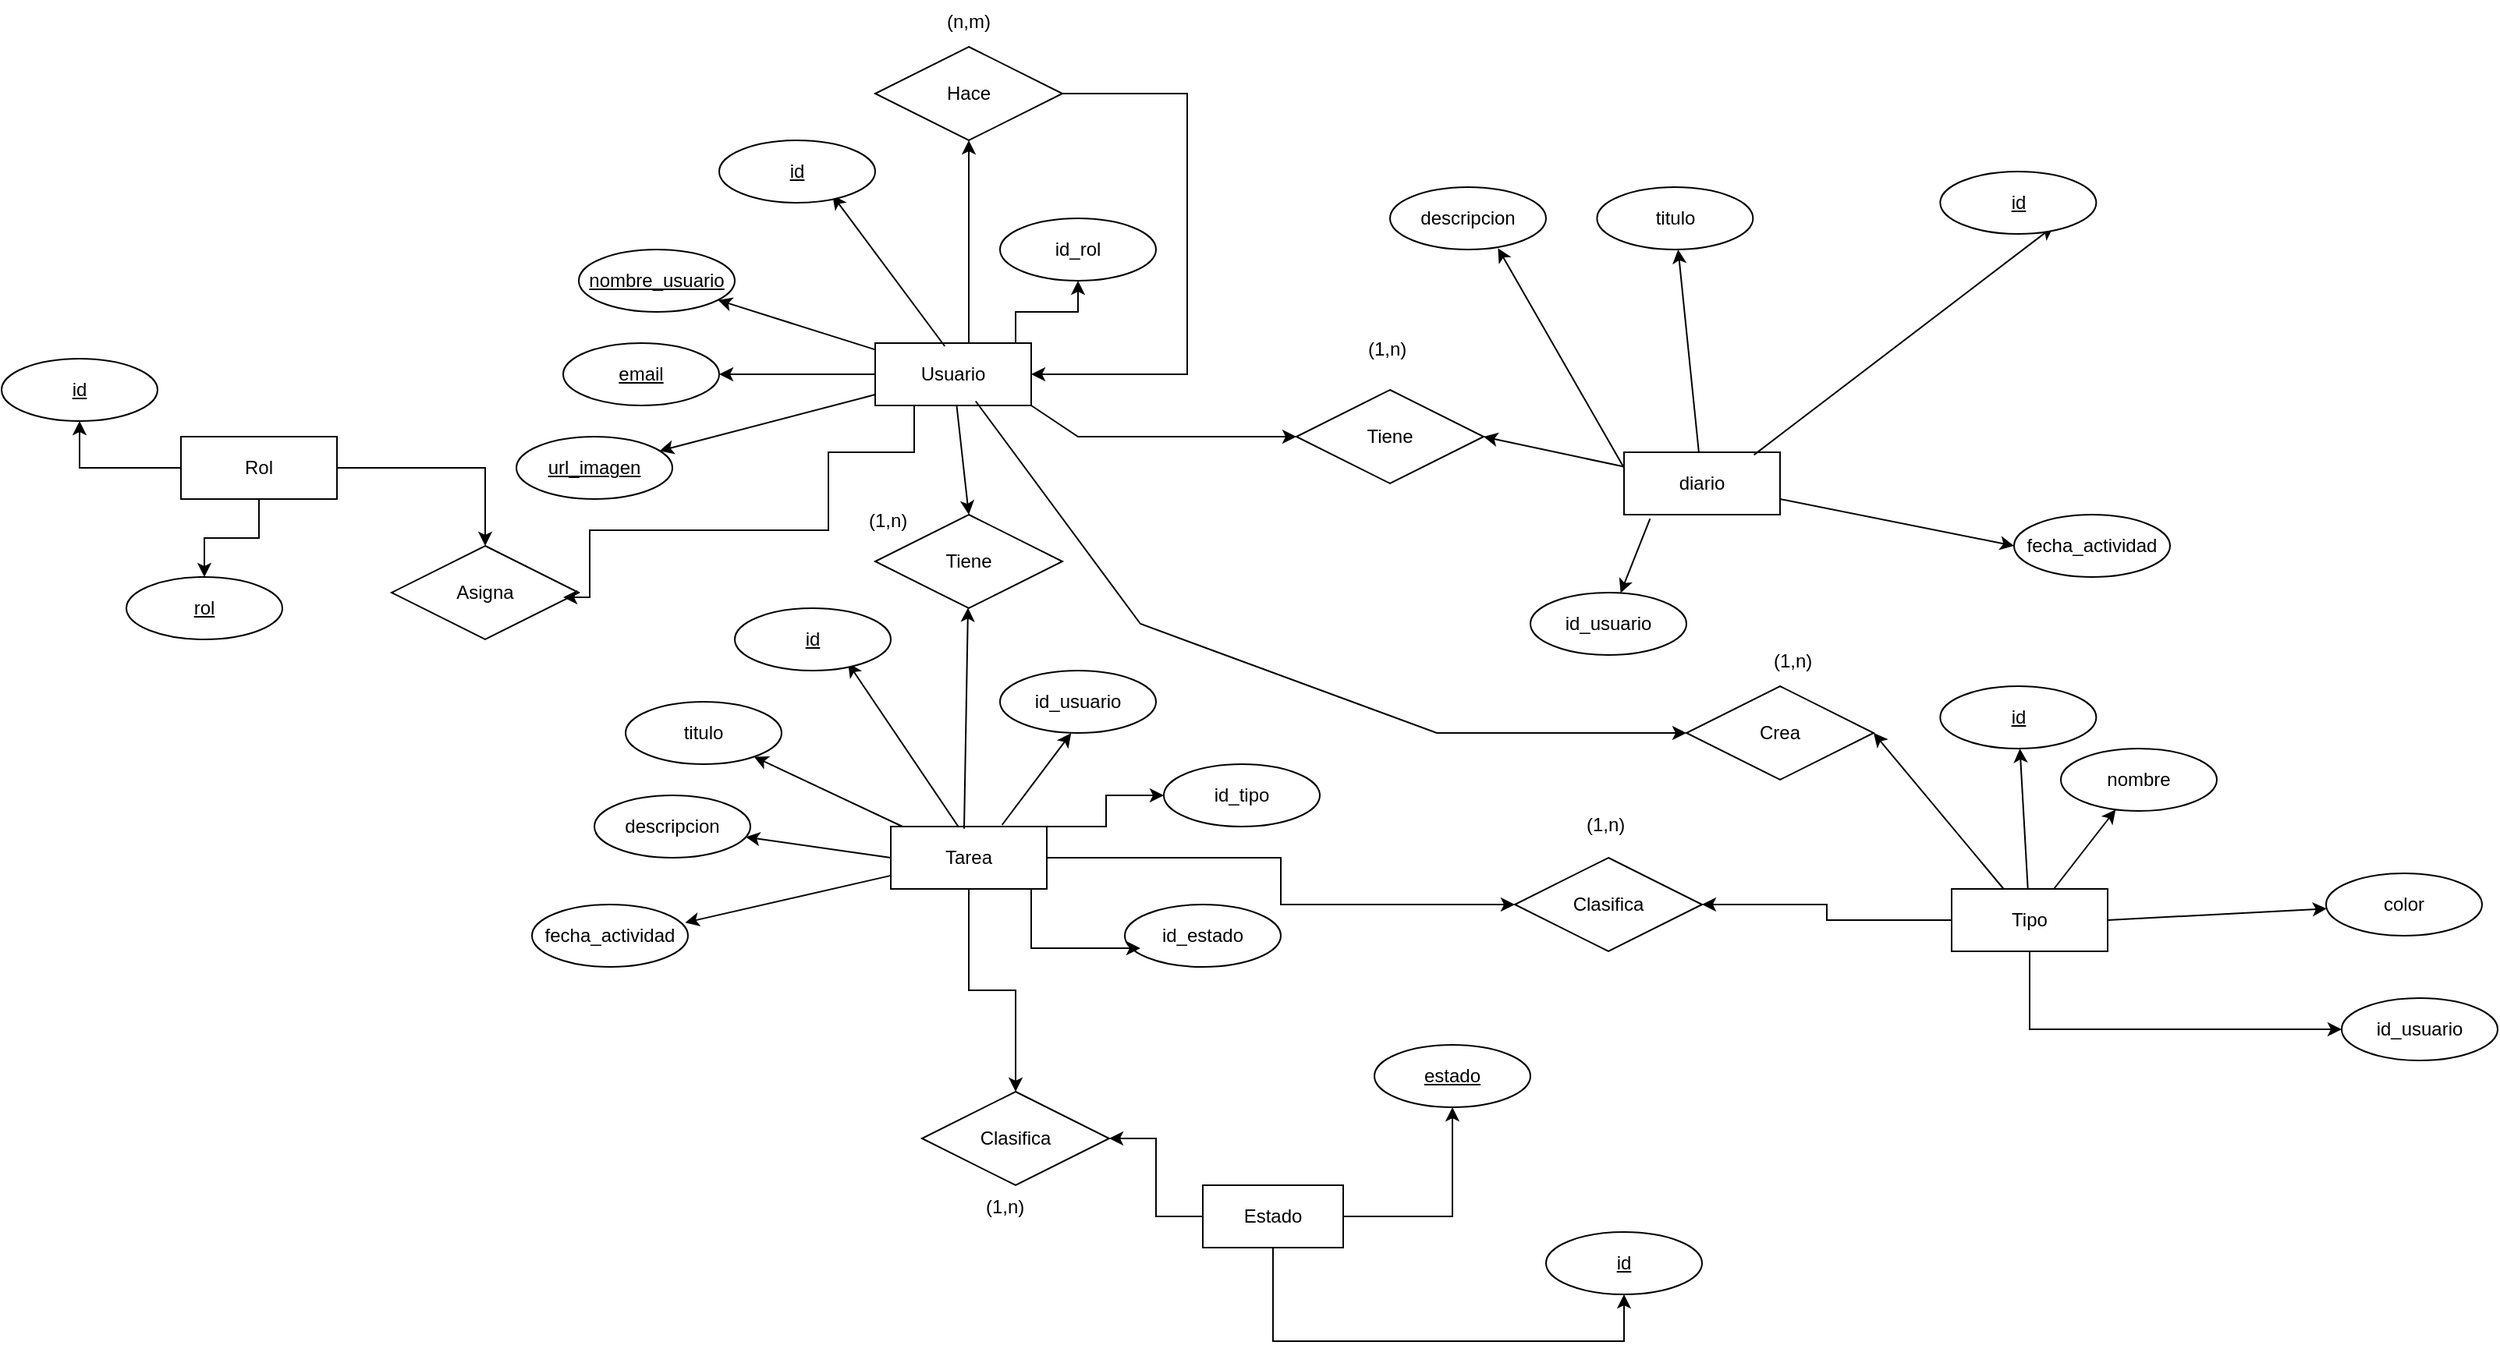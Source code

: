 <mxfile version="26.0.3">
  <diagram id="R2lEEEUBdFMjLlhIrx00" name="Page-1">
    <mxGraphModel dx="1249" dy="669" grid="1" gridSize="10" guides="1" tooltips="1" connect="1" arrows="1" fold="1" page="1" pageScale="1" pageWidth="850" pageHeight="1100" math="0" shadow="0" extFonts="Permanent Marker^https://fonts.googleapis.com/css?family=Permanent+Marker">
      <root>
        <mxCell id="0" />
        <mxCell id="1" parent="0" />
        <mxCell id="SbTGMap7O2Ixag9LzvXe-46" style="edgeStyle=orthogonalEdgeStyle;rounded=0;orthogonalLoop=1;jettySize=auto;html=1;" parent="1" source="lFk9IerQNJr3fiCkYtgy-4" target="SbTGMap7O2Ixag9LzvXe-45" edge="1">
          <mxGeometry relative="1" as="geometry">
            <Array as="points">
              <mxPoint x="960" y="310" />
              <mxPoint x="1000" y="310" />
            </Array>
          </mxGeometry>
        </mxCell>
        <mxCell id="lFk9IerQNJr3fiCkYtgy-4" value="Usuario" style="whiteSpace=wrap;html=1;align=center;" parent="1" vertex="1">
          <mxGeometry x="870" y="330" width="100" height="40" as="geometry" />
        </mxCell>
        <mxCell id="lFk9IerQNJr3fiCkYtgy-6" value="" style="endArrow=classic;html=1;rounded=0;" parent="1" source="lFk9IerQNJr3fiCkYtgy-4" target="NmL-R6ynL0MaM2KYXEnL-1" edge="1">
          <mxGeometry width="50" height="50" relative="1" as="geometry">
            <mxPoint x="920" y="480" as="sourcePoint" />
            <mxPoint x="784.839" y="294.346" as="targetPoint" />
          </mxGeometry>
        </mxCell>
        <mxCell id="lFk9IerQNJr3fiCkYtgy-11" value="" style="endArrow=classic;html=1;rounded=0;exitX=0.446;exitY=0.05;exitDx=0;exitDy=0;entryX=0.726;entryY=0.88;entryDx=0;entryDy=0;exitPerimeter=0;entryPerimeter=0;" parent="1" source="lFk9IerQNJr3fiCkYtgy-4" target="lFk9IerQNJr3fiCkYtgy-12" edge="1">
          <mxGeometry width="50" height="50" relative="1" as="geometry">
            <mxPoint x="890" y="450" as="sourcePoint" />
            <mxPoint x="940" y="400" as="targetPoint" />
          </mxGeometry>
        </mxCell>
        <mxCell id="lFk9IerQNJr3fiCkYtgy-12" value="id" style="ellipse;whiteSpace=wrap;html=1;align=center;fontStyle=4;" parent="1" vertex="1">
          <mxGeometry x="770" y="200" width="100" height="40" as="geometry" />
        </mxCell>
        <mxCell id="lFk9IerQNJr3fiCkYtgy-13" value="url_imagen" style="ellipse;whiteSpace=wrap;html=1;align=center;fontStyle=4;" parent="1" vertex="1">
          <mxGeometry x="640" y="390" width="100" height="40" as="geometry" />
        </mxCell>
        <mxCell id="lFk9IerQNJr3fiCkYtgy-14" value="" style="endArrow=classic;html=1;rounded=0;" parent="1" source="lFk9IerQNJr3fiCkYtgy-4" target="lFk9IerQNJr3fiCkYtgy-13" edge="1">
          <mxGeometry width="50" height="50" relative="1" as="geometry">
            <mxPoint x="930" y="380" as="sourcePoint" />
            <mxPoint x="880" y="510" as="targetPoint" />
          </mxGeometry>
        </mxCell>
        <mxCell id="lFk9IerQNJr3fiCkYtgy-16" value="" style="endArrow=classic;html=1;rounded=0;exitX=0;exitY=0.5;exitDx=0;exitDy=0;" parent="1" source="lFk9IerQNJr3fiCkYtgy-4" target="SbTGMap7O2Ixag9LzvXe-36" edge="1">
          <mxGeometry width="50" height="50" relative="1" as="geometry">
            <mxPoint x="860" y="350" as="sourcePoint" />
            <mxPoint x="779.308" y="343.315" as="targetPoint" />
          </mxGeometry>
        </mxCell>
        <mxCell id="lFk9IerQNJr3fiCkYtgy-18" value="Hace" style="shape=rhombus;perimeter=rhombusPerimeter;whiteSpace=wrap;html=1;align=center;" parent="1" vertex="1">
          <mxGeometry x="870" y="140" width="120" height="60" as="geometry" />
        </mxCell>
        <mxCell id="lFk9IerQNJr3fiCkYtgy-19" value="(n,m)" style="text;strokeColor=none;fillColor=none;spacingLeft=4;spacingRight=4;overflow=hidden;rotatable=0;points=[[0,0.5],[1,0.5]];portConstraint=eastwest;fontSize=12;whiteSpace=wrap;html=1;" parent="1" vertex="1">
          <mxGeometry x="910" y="110" width="40" height="30" as="geometry" />
        </mxCell>
        <mxCell id="lFk9IerQNJr3fiCkYtgy-20" value="" style="endArrow=classic;html=1;rounded=0;entryX=0.5;entryY=1;entryDx=0;entryDy=0;" parent="1" target="lFk9IerQNJr3fiCkYtgy-18" edge="1">
          <mxGeometry width="50" height="50" relative="1" as="geometry">
            <mxPoint x="930" y="330" as="sourcePoint" />
            <mxPoint x="980" y="280" as="targetPoint" />
          </mxGeometry>
        </mxCell>
        <mxCell id="lFk9IerQNJr3fiCkYtgy-21" value="" style="endArrow=classic;html=1;rounded=0;entryX=1;entryY=0.5;entryDx=0;entryDy=0;" parent="1" source="lFk9IerQNJr3fiCkYtgy-18" target="lFk9IerQNJr3fiCkYtgy-4" edge="1">
          <mxGeometry width="50" height="50" relative="1" as="geometry">
            <mxPoint x="990" y="220" as="sourcePoint" />
            <mxPoint x="1070" y="360" as="targetPoint" />
            <Array as="points">
              <mxPoint x="1070" y="170" />
              <mxPoint x="1070" y="350" />
            </Array>
          </mxGeometry>
        </mxCell>
        <mxCell id="lFk9IerQNJr3fiCkYtgy-22" value="titulo" style="ellipse;whiteSpace=wrap;html=1;align=center;" parent="1" vertex="1">
          <mxGeometry x="710" y="560" width="100" height="40" as="geometry" />
        </mxCell>
        <mxCell id="lFk9IerQNJr3fiCkYtgy-23" value="" style="endArrow=classic;html=1;rounded=0;" parent="1" source="lFk9IerQNJr3fiCkYtgy-32" target="lFk9IerQNJr3fiCkYtgy-22" edge="1">
          <mxGeometry width="50" height="50" relative="1" as="geometry">
            <mxPoint x="930" y="780" as="sourcePoint" />
            <mxPoint x="980" y="730" as="targetPoint" />
          </mxGeometry>
        </mxCell>
        <mxCell id="lFk9IerQNJr3fiCkYtgy-25" value="" style="endArrow=classic;html=1;rounded=0;exitX=0.446;exitY=0.05;exitDx=0;exitDy=0;entryX=0.726;entryY=0.88;entryDx=0;entryDy=0;exitPerimeter=0;entryPerimeter=0;" parent="1" source="lFk9IerQNJr3fiCkYtgy-32" target="lFk9IerQNJr3fiCkYtgy-31" edge="1">
          <mxGeometry width="50" height="50" relative="1" as="geometry">
            <mxPoint x="900" y="750" as="sourcePoint" />
            <mxPoint x="950" y="700" as="targetPoint" />
          </mxGeometry>
        </mxCell>
        <mxCell id="lFk9IerQNJr3fiCkYtgy-26" value="" style="endArrow=classic;html=1;rounded=0;entryX=0.982;entryY=0.29;entryDx=0;entryDy=0;entryPerimeter=0;" parent="1" source="lFk9IerQNJr3fiCkYtgy-32" target="lFk9IerQNJr3fiCkYtgy-34" edge="1">
          <mxGeometry width="50" height="50" relative="1" as="geometry">
            <mxPoint x="940" y="680" as="sourcePoint" />
            <mxPoint x="743.994" y="700.496" as="targetPoint" />
          </mxGeometry>
        </mxCell>
        <mxCell id="lFk9IerQNJr3fiCkYtgy-27" value="descripcion" style="ellipse;whiteSpace=wrap;html=1;align=center;" parent="1" vertex="1">
          <mxGeometry x="690" y="620" width="100" height="40" as="geometry" />
        </mxCell>
        <mxCell id="lFk9IerQNJr3fiCkYtgy-28" value="" style="endArrow=classic;html=1;rounded=0;exitX=0;exitY=0.5;exitDx=0;exitDy=0;" parent="1" source="lFk9IerQNJr3fiCkYtgy-32" target="lFk9IerQNJr3fiCkYtgy-27" edge="1">
          <mxGeometry width="50" height="50" relative="1" as="geometry">
            <mxPoint x="870" y="650" as="sourcePoint" />
            <mxPoint x="805" y="604" as="targetPoint" />
          </mxGeometry>
        </mxCell>
        <mxCell id="lFk9IerQNJr3fiCkYtgy-31" value="id" style="ellipse;whiteSpace=wrap;html=1;align=center;fontStyle=4;" parent="1" vertex="1">
          <mxGeometry x="780" y="500" width="100" height="40" as="geometry" />
        </mxCell>
        <mxCell id="SbTGMap7O2Ixag9LzvXe-13" style="edgeStyle=orthogonalEdgeStyle;rounded=0;orthogonalLoop=1;jettySize=auto;html=1;exitX=1;exitY=0.5;exitDx=0;exitDy=0;" parent="1" source="lFk9IerQNJr3fiCkYtgy-32" target="SbTGMap7O2Ixag9LzvXe-12" edge="1">
          <mxGeometry relative="1" as="geometry" />
        </mxCell>
        <mxCell id="SbTGMap7O2Ixag9LzvXe-16" style="edgeStyle=orthogonalEdgeStyle;rounded=0;orthogonalLoop=1;jettySize=auto;html=1;" parent="1" source="lFk9IerQNJr3fiCkYtgy-32" target="SbTGMap7O2Ixag9LzvXe-15" edge="1">
          <mxGeometry relative="1" as="geometry" />
        </mxCell>
        <mxCell id="SbTGMap7O2Ixag9LzvXe-32" style="edgeStyle=orthogonalEdgeStyle;rounded=0;orthogonalLoop=1;jettySize=auto;html=1;" parent="1" source="lFk9IerQNJr3fiCkYtgy-32" target="SbTGMap7O2Ixag9LzvXe-31" edge="1">
          <mxGeometry relative="1" as="geometry">
            <Array as="points">
              <mxPoint x="1018" y="640" />
              <mxPoint x="1018" y="620" />
            </Array>
          </mxGeometry>
        </mxCell>
        <mxCell id="lFk9IerQNJr3fiCkYtgy-32" value="Tarea" style="whiteSpace=wrap;html=1;align=center;" parent="1" vertex="1">
          <mxGeometry x="880" y="640" width="100" height="40" as="geometry" />
        </mxCell>
        <mxCell id="lFk9IerQNJr3fiCkYtgy-34" value="fecha_actividad" style="ellipse;whiteSpace=wrap;html=1;align=center;" parent="1" vertex="1">
          <mxGeometry x="650" y="690" width="100" height="40" as="geometry" />
        </mxCell>
        <mxCell id="lFk9IerQNJr3fiCkYtgy-40" value="Tiene" style="shape=rhombus;perimeter=rhombusPerimeter;whiteSpace=wrap;html=1;align=center;" parent="1" vertex="1">
          <mxGeometry x="870" y="440" width="120" height="60" as="geometry" />
        </mxCell>
        <mxCell id="lFk9IerQNJr3fiCkYtgy-41" value="" style="endArrow=classic;html=1;rounded=0;exitX=0.47;exitY=0.035;exitDx=0;exitDy=0;exitPerimeter=0;" parent="1" source="lFk9IerQNJr3fiCkYtgy-32" target="lFk9IerQNJr3fiCkYtgy-40" edge="1">
          <mxGeometry width="50" height="50" relative="1" as="geometry">
            <mxPoint x="935" y="640" as="sourcePoint" />
            <mxPoint x="935" y="510" as="targetPoint" />
          </mxGeometry>
        </mxCell>
        <mxCell id="lFk9IerQNJr3fiCkYtgy-42" value="" style="endArrow=classic;html=1;rounded=0;entryX=0.5;entryY=0;entryDx=0;entryDy=0;" parent="1" source="lFk9IerQNJr3fiCkYtgy-4" target="lFk9IerQNJr3fiCkYtgy-40" edge="1">
          <mxGeometry width="50" height="50" relative="1" as="geometry">
            <mxPoint x="940" y="340" as="sourcePoint" />
            <mxPoint x="940" y="210" as="targetPoint" />
          </mxGeometry>
        </mxCell>
        <mxCell id="lFk9IerQNJr3fiCkYtgy-43" value="Crea" style="shape=rhombus;perimeter=rhombusPerimeter;whiteSpace=wrap;html=1;align=center;" parent="1" vertex="1">
          <mxGeometry x="1390" y="550" width="120" height="60" as="geometry" />
        </mxCell>
        <mxCell id="lFk9IerQNJr3fiCkYtgy-44" value="(1,n)" style="text;strokeColor=none;fillColor=none;spacingLeft=4;spacingRight=4;overflow=hidden;rotatable=0;points=[[0,0.5],[1,0.5]];portConstraint=eastwest;fontSize=12;whiteSpace=wrap;html=1;" parent="1" vertex="1">
          <mxGeometry x="860" y="430" width="40" height="30" as="geometry" />
        </mxCell>
        <mxCell id="lFk9IerQNJr3fiCkYtgy-45" value="" style="endArrow=classic;html=1;rounded=0;entryX=0;entryY=0.5;entryDx=0;entryDy=0;exitX=0.644;exitY=0.931;exitDx=0;exitDy=0;exitPerimeter=0;" parent="1" source="lFk9IerQNJr3fiCkYtgy-4" target="lFk9IerQNJr3fiCkYtgy-43" edge="1">
          <mxGeometry width="50" height="50" relative="1" as="geometry">
            <mxPoint x="1100" y="510" as="sourcePoint" />
            <mxPoint x="1444" y="290" as="targetPoint" />
            <Array as="points">
              <mxPoint x="1040" y="510" />
              <mxPoint x="1230" y="580" />
            </Array>
          </mxGeometry>
        </mxCell>
        <mxCell id="SbTGMap7O2Ixag9LzvXe-14" style="edgeStyle=orthogonalEdgeStyle;rounded=0;orthogonalLoop=1;jettySize=auto;html=1;" parent="1" source="lFk9IerQNJr3fiCkYtgy-48" target="SbTGMap7O2Ixag9LzvXe-12" edge="1">
          <mxGeometry relative="1" as="geometry" />
        </mxCell>
        <mxCell id="SbTGMap7O2Ixag9LzvXe-26" style="edgeStyle=orthogonalEdgeStyle;rounded=0;orthogonalLoop=1;jettySize=auto;html=1;entryX=0;entryY=0.5;entryDx=0;entryDy=0;" parent="1" source="lFk9IerQNJr3fiCkYtgy-48" target="SbTGMap7O2Ixag9LzvXe-37" edge="1">
          <mxGeometry relative="1" as="geometry">
            <mxPoint x="1810" y="770" as="targetPoint" />
            <Array as="points">
              <mxPoint x="1610" y="770" />
            </Array>
          </mxGeometry>
        </mxCell>
        <mxCell id="lFk9IerQNJr3fiCkYtgy-48" value="Tipo" style="whiteSpace=wrap;html=1;align=center;" parent="1" vertex="1">
          <mxGeometry x="1560" y="680" width="100" height="40" as="geometry" />
        </mxCell>
        <mxCell id="lFk9IerQNJr3fiCkYtgy-49" value="" style="endArrow=classic;html=1;rounded=0;exitX=1;exitY=0.5;exitDx=0;exitDy=0;" parent="1" source="lFk9IerQNJr3fiCkYtgy-48" target="lFk9IerQNJr3fiCkYtgy-50" edge="1">
          <mxGeometry width="50" height="50" relative="1" as="geometry">
            <mxPoint x="1395" y="710" as="sourcePoint" />
            <mxPoint x="1330" y="664" as="targetPoint" />
          </mxGeometry>
        </mxCell>
        <mxCell id="lFk9IerQNJr3fiCkYtgy-50" value="color" style="ellipse;whiteSpace=wrap;html=1;align=center;" parent="1" vertex="1">
          <mxGeometry x="1800" y="670" width="100" height="40" as="geometry" />
        </mxCell>
        <mxCell id="lFk9IerQNJr3fiCkYtgy-51" value="nombre" style="ellipse;whiteSpace=wrap;html=1;align=center;" parent="1" vertex="1">
          <mxGeometry x="1630" y="590" width="100" height="40" as="geometry" />
        </mxCell>
        <mxCell id="lFk9IerQNJr3fiCkYtgy-52" value="" style="endArrow=classic;html=1;rounded=0;" parent="1" source="lFk9IerQNJr3fiCkYtgy-48" target="lFk9IerQNJr3fiCkYtgy-51" edge="1">
          <mxGeometry width="50" height="50" relative="1" as="geometry">
            <mxPoint x="1455" y="840" as="sourcePoint" />
            <mxPoint x="1505" y="790" as="targetPoint" />
          </mxGeometry>
        </mxCell>
        <mxCell id="lFk9IerQNJr3fiCkYtgy-53" value="id" style="ellipse;whiteSpace=wrap;html=1;align=center;fontStyle=4;" parent="1" vertex="1">
          <mxGeometry x="1552.68" y="550" width="100" height="40" as="geometry" />
        </mxCell>
        <mxCell id="lFk9IerQNJr3fiCkYtgy-54" value="" style="endArrow=classic;html=1;rounded=0;" parent="1" source="lFk9IerQNJr3fiCkYtgy-48" target="lFk9IerQNJr3fiCkYtgy-53" edge="1">
          <mxGeometry width="50" height="50" relative="1" as="geometry">
            <mxPoint x="1423" y="710" as="sourcePoint" />
            <mxPoint x="1327" y="665" as="targetPoint" />
          </mxGeometry>
        </mxCell>
        <mxCell id="lFk9IerQNJr3fiCkYtgy-57" value="" style="endArrow=classic;html=1;rounded=0;entryX=1;entryY=0.5;entryDx=0;entryDy=0;" parent="1" source="lFk9IerQNJr3fiCkYtgy-48" target="lFk9IerQNJr3fiCkYtgy-43" edge="1">
          <mxGeometry width="50" height="50" relative="1" as="geometry">
            <mxPoint x="1447" y="451" as="sourcePoint" />
            <mxPoint x="1455" y="600" as="targetPoint" />
          </mxGeometry>
        </mxCell>
        <mxCell id="lFk9IerQNJr3fiCkYtgy-58" value="(1,n)" style="text;strokeColor=none;fillColor=none;spacingLeft=4;spacingRight=4;overflow=hidden;rotatable=0;points=[[0,0.5],[1,0.5]];portConstraint=eastwest;fontSize=12;whiteSpace=wrap;html=1;" parent="1" vertex="1">
          <mxGeometry x="1440" y="520" width="40" height="30" as="geometry" />
        </mxCell>
        <mxCell id="lFk9IerQNJr3fiCkYtgy-60" value="diario" style="whiteSpace=wrap;html=1;align=center;" parent="1" vertex="1">
          <mxGeometry x="1350" y="400" width="100" height="40" as="geometry" />
        </mxCell>
        <mxCell id="lFk9IerQNJr3fiCkYtgy-62" value="fecha_actividad" style="ellipse;whiteSpace=wrap;html=1;align=center;" parent="1" vertex="1">
          <mxGeometry x="1600" y="440" width="100" height="40" as="geometry" />
        </mxCell>
        <mxCell id="lFk9IerQNJr3fiCkYtgy-63" value="" style="endArrow=classic;html=1;rounded=0;entryX=0;entryY=0.5;entryDx=0;entryDy=0;" parent="1" source="lFk9IerQNJr3fiCkYtgy-60" target="lFk9IerQNJr3fiCkYtgy-62" edge="1">
          <mxGeometry width="50" height="50" relative="1" as="geometry">
            <mxPoint x="1432.68" y="400" as="sourcePoint" />
            <mxPoint x="1236.674" y="420.496" as="targetPoint" />
          </mxGeometry>
        </mxCell>
        <mxCell id="lFk9IerQNJr3fiCkYtgy-65" value="descripcion" style="ellipse;whiteSpace=wrap;html=1;align=center;" parent="1" vertex="1">
          <mxGeometry x="1200" y="230" width="100" height="40" as="geometry" />
        </mxCell>
        <mxCell id="lFk9IerQNJr3fiCkYtgy-66" value="titulo" style="ellipse;whiteSpace=wrap;html=1;align=center;" parent="1" vertex="1">
          <mxGeometry x="1332.68" y="230" width="100" height="40" as="geometry" />
        </mxCell>
        <mxCell id="lFk9IerQNJr3fiCkYtgy-67" value="" style="endArrow=classic;html=1;rounded=0;" parent="1" source="lFk9IerQNJr3fiCkYtgy-60" target="lFk9IerQNJr3fiCkYtgy-66" edge="1">
          <mxGeometry width="50" height="50" relative="1" as="geometry">
            <mxPoint x="1422.68" y="500" as="sourcePoint" />
            <mxPoint x="1472.68" y="450" as="targetPoint" />
          </mxGeometry>
        </mxCell>
        <mxCell id="lFk9IerQNJr3fiCkYtgy-68" value="" style="endArrow=classic;html=1;rounded=0;exitX=0.833;exitY=0.042;exitDx=0;exitDy=0;entryX=0.726;entryY=0.88;entryDx=0;entryDy=0;exitPerimeter=0;entryPerimeter=0;" parent="1" source="lFk9IerQNJr3fiCkYtgy-60" target="lFk9IerQNJr3fiCkYtgy-69" edge="1">
          <mxGeometry width="50" height="50" relative="1" as="geometry">
            <mxPoint x="1392.68" y="470" as="sourcePoint" />
            <mxPoint x="1442.68" y="420" as="targetPoint" />
          </mxGeometry>
        </mxCell>
        <mxCell id="lFk9IerQNJr3fiCkYtgy-69" value="id" style="ellipse;whiteSpace=wrap;html=1;align=center;fontStyle=4;" parent="1" vertex="1">
          <mxGeometry x="1552.68" y="220" width="100" height="40" as="geometry" />
        </mxCell>
        <mxCell id="lFk9IerQNJr3fiCkYtgy-70" value="" style="endArrow=classic;html=1;rounded=0;exitX=0;exitY=0.25;exitDx=0;exitDy=0;entryX=0.692;entryY=0.979;entryDx=0;entryDy=0;entryPerimeter=0;" parent="1" source="lFk9IerQNJr3fiCkYtgy-60" target="lFk9IerQNJr3fiCkYtgy-65" edge="1">
          <mxGeometry width="50" height="50" relative="1" as="geometry">
            <mxPoint x="1390.68" y="370" as="sourcePoint" />
            <mxPoint x="1269.999" y="258.762" as="targetPoint" />
          </mxGeometry>
        </mxCell>
        <mxCell id="lFk9IerQNJr3fiCkYtgy-72" value="" style="endArrow=classic;html=1;rounded=0;entryX=0.456;entryY=1.003;entryDx=0;entryDy=0;exitX=0.713;exitY=-0.025;exitDx=0;exitDy=0;entryPerimeter=0;exitPerimeter=0;" parent="1" source="lFk9IerQNJr3fiCkYtgy-32" target="SbTGMap7O2Ixag9LzvXe-28" edge="1">
          <mxGeometry width="50" height="50" relative="1" as="geometry">
            <mxPoint x="935" y="652" as="sourcePoint" />
            <mxPoint x="994.854" y="584.226" as="targetPoint" />
          </mxGeometry>
        </mxCell>
        <mxCell id="lFk9IerQNJr3fiCkYtgy-74" value="" style="endArrow=classic;html=1;rounded=0;exitX=0.167;exitY=1.063;exitDx=0;exitDy=0;exitPerimeter=0;" parent="1" source="lFk9IerQNJr3fiCkYtgy-60" target="SbTGMap7O2Ixag9LzvXe-33" edge="1">
          <mxGeometry width="50" height="50" relative="1" as="geometry">
            <mxPoint x="1382.68" y="401" as="sourcePoint" />
            <mxPoint x="1344.38" y="487.52" as="targetPoint" />
          </mxGeometry>
        </mxCell>
        <mxCell id="lFk9IerQNJr3fiCkYtgy-75" value="Tiene" style="shape=rhombus;perimeter=rhombusPerimeter;whiteSpace=wrap;html=1;align=center;" parent="1" vertex="1">
          <mxGeometry x="1140" y="360" width="120" height="60" as="geometry" />
        </mxCell>
        <mxCell id="lFk9IerQNJr3fiCkYtgy-76" value="" style="endArrow=classic;html=1;rounded=0;exitX=1;exitY=1;exitDx=0;exitDy=0;" parent="1" source="lFk9IerQNJr3fiCkYtgy-4" target="lFk9IerQNJr3fiCkYtgy-75" edge="1">
          <mxGeometry width="50" height="50" relative="1" as="geometry">
            <mxPoint x="932" y="380" as="sourcePoint" />
            <mxPoint x="1120" y="420" as="targetPoint" />
            <Array as="points">
              <mxPoint x="1000" y="390" />
            </Array>
          </mxGeometry>
        </mxCell>
        <mxCell id="lFk9IerQNJr3fiCkYtgy-77" value="" style="endArrow=classic;html=1;rounded=0;entryX=1;entryY=0.5;entryDx=0;entryDy=0;" parent="1" source="lFk9IerQNJr3fiCkYtgy-60" target="lFk9IerQNJr3fiCkYtgy-75" edge="1">
          <mxGeometry width="50" height="50" relative="1" as="geometry">
            <mxPoint x="932" y="380" as="sourcePoint" />
            <mxPoint x="940" y="450" as="targetPoint" />
          </mxGeometry>
        </mxCell>
        <mxCell id="SbTGMap7O2Ixag9LzvXe-12" value="Clasifica" style="shape=rhombus;perimeter=rhombusPerimeter;whiteSpace=wrap;html=1;align=center;" parent="1" vertex="1">
          <mxGeometry x="1280" y="660" width="120" height="60" as="geometry" />
        </mxCell>
        <mxCell id="SbTGMap7O2Ixag9LzvXe-15" value="Clasifica" style="shape=rhombus;perimeter=rhombusPerimeter;whiteSpace=wrap;html=1;align=center;" parent="1" vertex="1">
          <mxGeometry x="900" y="810" width="120" height="60" as="geometry" />
        </mxCell>
        <mxCell id="SbTGMap7O2Ixag9LzvXe-18" style="edgeStyle=orthogonalEdgeStyle;rounded=0;orthogonalLoop=1;jettySize=auto;html=1;" parent="1" source="SbTGMap7O2Ixag9LzvXe-17" target="SbTGMap7O2Ixag9LzvXe-15" edge="1">
          <mxGeometry relative="1" as="geometry" />
        </mxCell>
        <mxCell id="SbTGMap7O2Ixag9LzvXe-19" style="edgeStyle=orthogonalEdgeStyle;rounded=0;orthogonalLoop=1;jettySize=auto;html=1;entryX=0.5;entryY=1;entryDx=0;entryDy=0;" parent="1" source="SbTGMap7O2Ixag9LzvXe-17" target="NmL-R6ynL0MaM2KYXEnL-3" edge="1">
          <mxGeometry relative="1" as="geometry">
            <mxPoint x="1230" y="830" as="targetPoint" />
          </mxGeometry>
        </mxCell>
        <mxCell id="SbTGMap7O2Ixag9LzvXe-23" style="edgeStyle=orthogonalEdgeStyle;rounded=0;orthogonalLoop=1;jettySize=auto;html=1;entryX=0.5;entryY=1;entryDx=0;entryDy=0;" parent="1" source="SbTGMap7O2Ixag9LzvXe-17" target="SbTGMap7O2Ixag9LzvXe-21" edge="1">
          <mxGeometry relative="1" as="geometry">
            <mxPoint x="1150" y="970" as="targetPoint" />
            <Array as="points">
              <mxPoint x="1125" y="970" />
              <mxPoint x="1350" y="970" />
            </Array>
          </mxGeometry>
        </mxCell>
        <mxCell id="SbTGMap7O2Ixag9LzvXe-17" value="Estado" style="whiteSpace=wrap;html=1;align=center;" parent="1" vertex="1">
          <mxGeometry x="1080" y="870" width="90" height="40" as="geometry" />
        </mxCell>
        <mxCell id="SbTGMap7O2Ixag9LzvXe-21" value="id" style="ellipse;whiteSpace=wrap;html=1;align=center;fontStyle=4;" parent="1" vertex="1">
          <mxGeometry x="1300.0" y="900" width="100" height="40" as="geometry" />
        </mxCell>
        <mxCell id="SbTGMap7O2Ixag9LzvXe-24" value="(1,n)" style="text;strokeColor=none;fillColor=none;spacingLeft=4;spacingRight=4;overflow=hidden;rotatable=0;points=[[0,0.5],[1,0.5]];portConstraint=eastwest;fontSize=12;whiteSpace=wrap;html=1;" parent="1" vertex="1">
          <mxGeometry x="935" y="870" width="40" height="30" as="geometry" />
        </mxCell>
        <mxCell id="SbTGMap7O2Ixag9LzvXe-28" value="id_usuario" style="ellipse;whiteSpace=wrap;html=1;align=center;" parent="1" vertex="1">
          <mxGeometry x="950" y="540" width="100" height="40" as="geometry" />
        </mxCell>
        <mxCell id="SbTGMap7O2Ixag9LzvXe-29" value="id_estado" style="ellipse;whiteSpace=wrap;html=1;align=center;" parent="1" vertex="1">
          <mxGeometry x="1030" y="690" width="100" height="40" as="geometry" />
        </mxCell>
        <mxCell id="SbTGMap7O2Ixag9LzvXe-30" style="edgeStyle=orthogonalEdgeStyle;rounded=0;orthogonalLoop=1;jettySize=auto;html=1;entryX=0.1;entryY=0.7;entryDx=0;entryDy=0;entryPerimeter=0;" parent="1" source="lFk9IerQNJr3fiCkYtgy-32" target="SbTGMap7O2Ixag9LzvXe-29" edge="1">
          <mxGeometry relative="1" as="geometry">
            <Array as="points">
              <mxPoint x="970" y="718" />
            </Array>
          </mxGeometry>
        </mxCell>
        <mxCell id="SbTGMap7O2Ixag9LzvXe-31" value="id_tipo" style="ellipse;whiteSpace=wrap;html=1;align=center;" parent="1" vertex="1">
          <mxGeometry x="1055" y="600" width="100" height="40" as="geometry" />
        </mxCell>
        <mxCell id="SbTGMap7O2Ixag9LzvXe-33" value="id_usuario" style="ellipse;whiteSpace=wrap;html=1;align=center;" parent="1" vertex="1">
          <mxGeometry x="1290" y="490" width="100" height="40" as="geometry" />
        </mxCell>
        <mxCell id="SbTGMap7O2Ixag9LzvXe-34" value="(1,n)" style="text;strokeColor=none;fillColor=none;spacingLeft=4;spacingRight=4;overflow=hidden;rotatable=0;points=[[0,0.5],[1,0.5]];portConstraint=eastwest;fontSize=12;whiteSpace=wrap;html=1;" parent="1" vertex="1">
          <mxGeometry x="1180" y="320" width="40" height="30" as="geometry" />
        </mxCell>
        <mxCell id="SbTGMap7O2Ixag9LzvXe-35" value="(1,n)" style="text;strokeColor=none;fillColor=none;spacingLeft=4;spacingRight=4;overflow=hidden;rotatable=0;points=[[0,0.5],[1,0.5]];portConstraint=eastwest;fontSize=12;whiteSpace=wrap;html=1;" parent="1" vertex="1">
          <mxGeometry x="1320" y="625" width="40" height="30" as="geometry" />
        </mxCell>
        <mxCell id="SbTGMap7O2Ixag9LzvXe-36" value="email" style="ellipse;whiteSpace=wrap;html=1;align=center;fontStyle=4;" parent="1" vertex="1">
          <mxGeometry x="670" y="330" width="100" height="40" as="geometry" />
        </mxCell>
        <mxCell id="SbTGMap7O2Ixag9LzvXe-37" value="id_usuario" style="ellipse;whiteSpace=wrap;html=1;align=center;" parent="1" vertex="1">
          <mxGeometry x="1810" y="750" width="100" height="40" as="geometry" />
        </mxCell>
        <mxCell id="SbTGMap7O2Ixag9LzvXe-38" value="Asigna" style="shape=rhombus;perimeter=rhombusPerimeter;whiteSpace=wrap;html=1;align=center;" parent="1" vertex="1">
          <mxGeometry x="560" y="460" width="120" height="60" as="geometry" />
        </mxCell>
        <mxCell id="SbTGMap7O2Ixag9LzvXe-41" style="edgeStyle=orthogonalEdgeStyle;rounded=0;orthogonalLoop=1;jettySize=auto;html=1;" parent="1" source="SbTGMap7O2Ixag9LzvXe-39" target="SbTGMap7O2Ixag9LzvXe-38" edge="1">
          <mxGeometry relative="1" as="geometry" />
        </mxCell>
        <mxCell id="SbTGMap7O2Ixag9LzvXe-43" style="edgeStyle=orthogonalEdgeStyle;rounded=0;orthogonalLoop=1;jettySize=auto;html=1;" parent="1" source="SbTGMap7O2Ixag9LzvXe-39" target="SbTGMap7O2Ixag9LzvXe-40" edge="1">
          <mxGeometry relative="1" as="geometry" />
        </mxCell>
        <mxCell id="SbTGMap7O2Ixag9LzvXe-39" value="Rol" style="whiteSpace=wrap;html=1;align=center;" parent="1" vertex="1">
          <mxGeometry x="425" y="390" width="100" height="40" as="geometry" />
        </mxCell>
        <mxCell id="SbTGMap7O2Ixag9LzvXe-40" value="id" style="ellipse;whiteSpace=wrap;html=1;align=center;fontStyle=4;" parent="1" vertex="1">
          <mxGeometry x="310" y="340" width="100" height="40" as="geometry" />
        </mxCell>
        <mxCell id="SbTGMap7O2Ixag9LzvXe-42" style="edgeStyle=orthogonalEdgeStyle;rounded=0;orthogonalLoop=1;jettySize=auto;html=1;entryX=0.917;entryY=0.55;entryDx=0;entryDy=0;entryPerimeter=0;exitX=0.25;exitY=1;exitDx=0;exitDy=0;" parent="1" source="lFk9IerQNJr3fiCkYtgy-4" target="SbTGMap7O2Ixag9LzvXe-38" edge="1">
          <mxGeometry relative="1" as="geometry">
            <Array as="points">
              <mxPoint x="895" y="400" />
              <mxPoint x="840" y="400" />
              <mxPoint x="840" y="450" />
              <mxPoint x="687" y="450" />
              <mxPoint x="687" y="493" />
            </Array>
          </mxGeometry>
        </mxCell>
        <mxCell id="SbTGMap7O2Ixag9LzvXe-44" style="edgeStyle=orthogonalEdgeStyle;rounded=0;orthogonalLoop=1;jettySize=auto;html=1;entryX=0.5;entryY=0;entryDx=0;entryDy=0;" parent="1" source="SbTGMap7O2Ixag9LzvXe-39" target="NmL-R6ynL0MaM2KYXEnL-2" edge="1">
          <mxGeometry relative="1" as="geometry">
            <mxPoint x="449" y="472.0" as="targetPoint" />
          </mxGeometry>
        </mxCell>
        <mxCell id="SbTGMap7O2Ixag9LzvXe-45" value="id_rol" style="ellipse;whiteSpace=wrap;html=1;align=center;" parent="1" vertex="1">
          <mxGeometry x="950" y="250" width="100" height="40" as="geometry" />
        </mxCell>
        <mxCell id="NmL-R6ynL0MaM2KYXEnL-1" value="nombre_usuario" style="ellipse;whiteSpace=wrap;html=1;align=center;fontStyle=4;" vertex="1" parent="1">
          <mxGeometry x="680" y="270" width="100" height="40" as="geometry" />
        </mxCell>
        <mxCell id="NmL-R6ynL0MaM2KYXEnL-2" value="rol" style="ellipse;whiteSpace=wrap;html=1;align=center;fontStyle=4;" vertex="1" parent="1">
          <mxGeometry x="390" y="480" width="100" height="40" as="geometry" />
        </mxCell>
        <mxCell id="NmL-R6ynL0MaM2KYXEnL-3" value="estado" style="ellipse;whiteSpace=wrap;html=1;align=center;fontStyle=4;" vertex="1" parent="1">
          <mxGeometry x="1190.0" y="780" width="100" height="40" as="geometry" />
        </mxCell>
      </root>
    </mxGraphModel>
  </diagram>
</mxfile>

